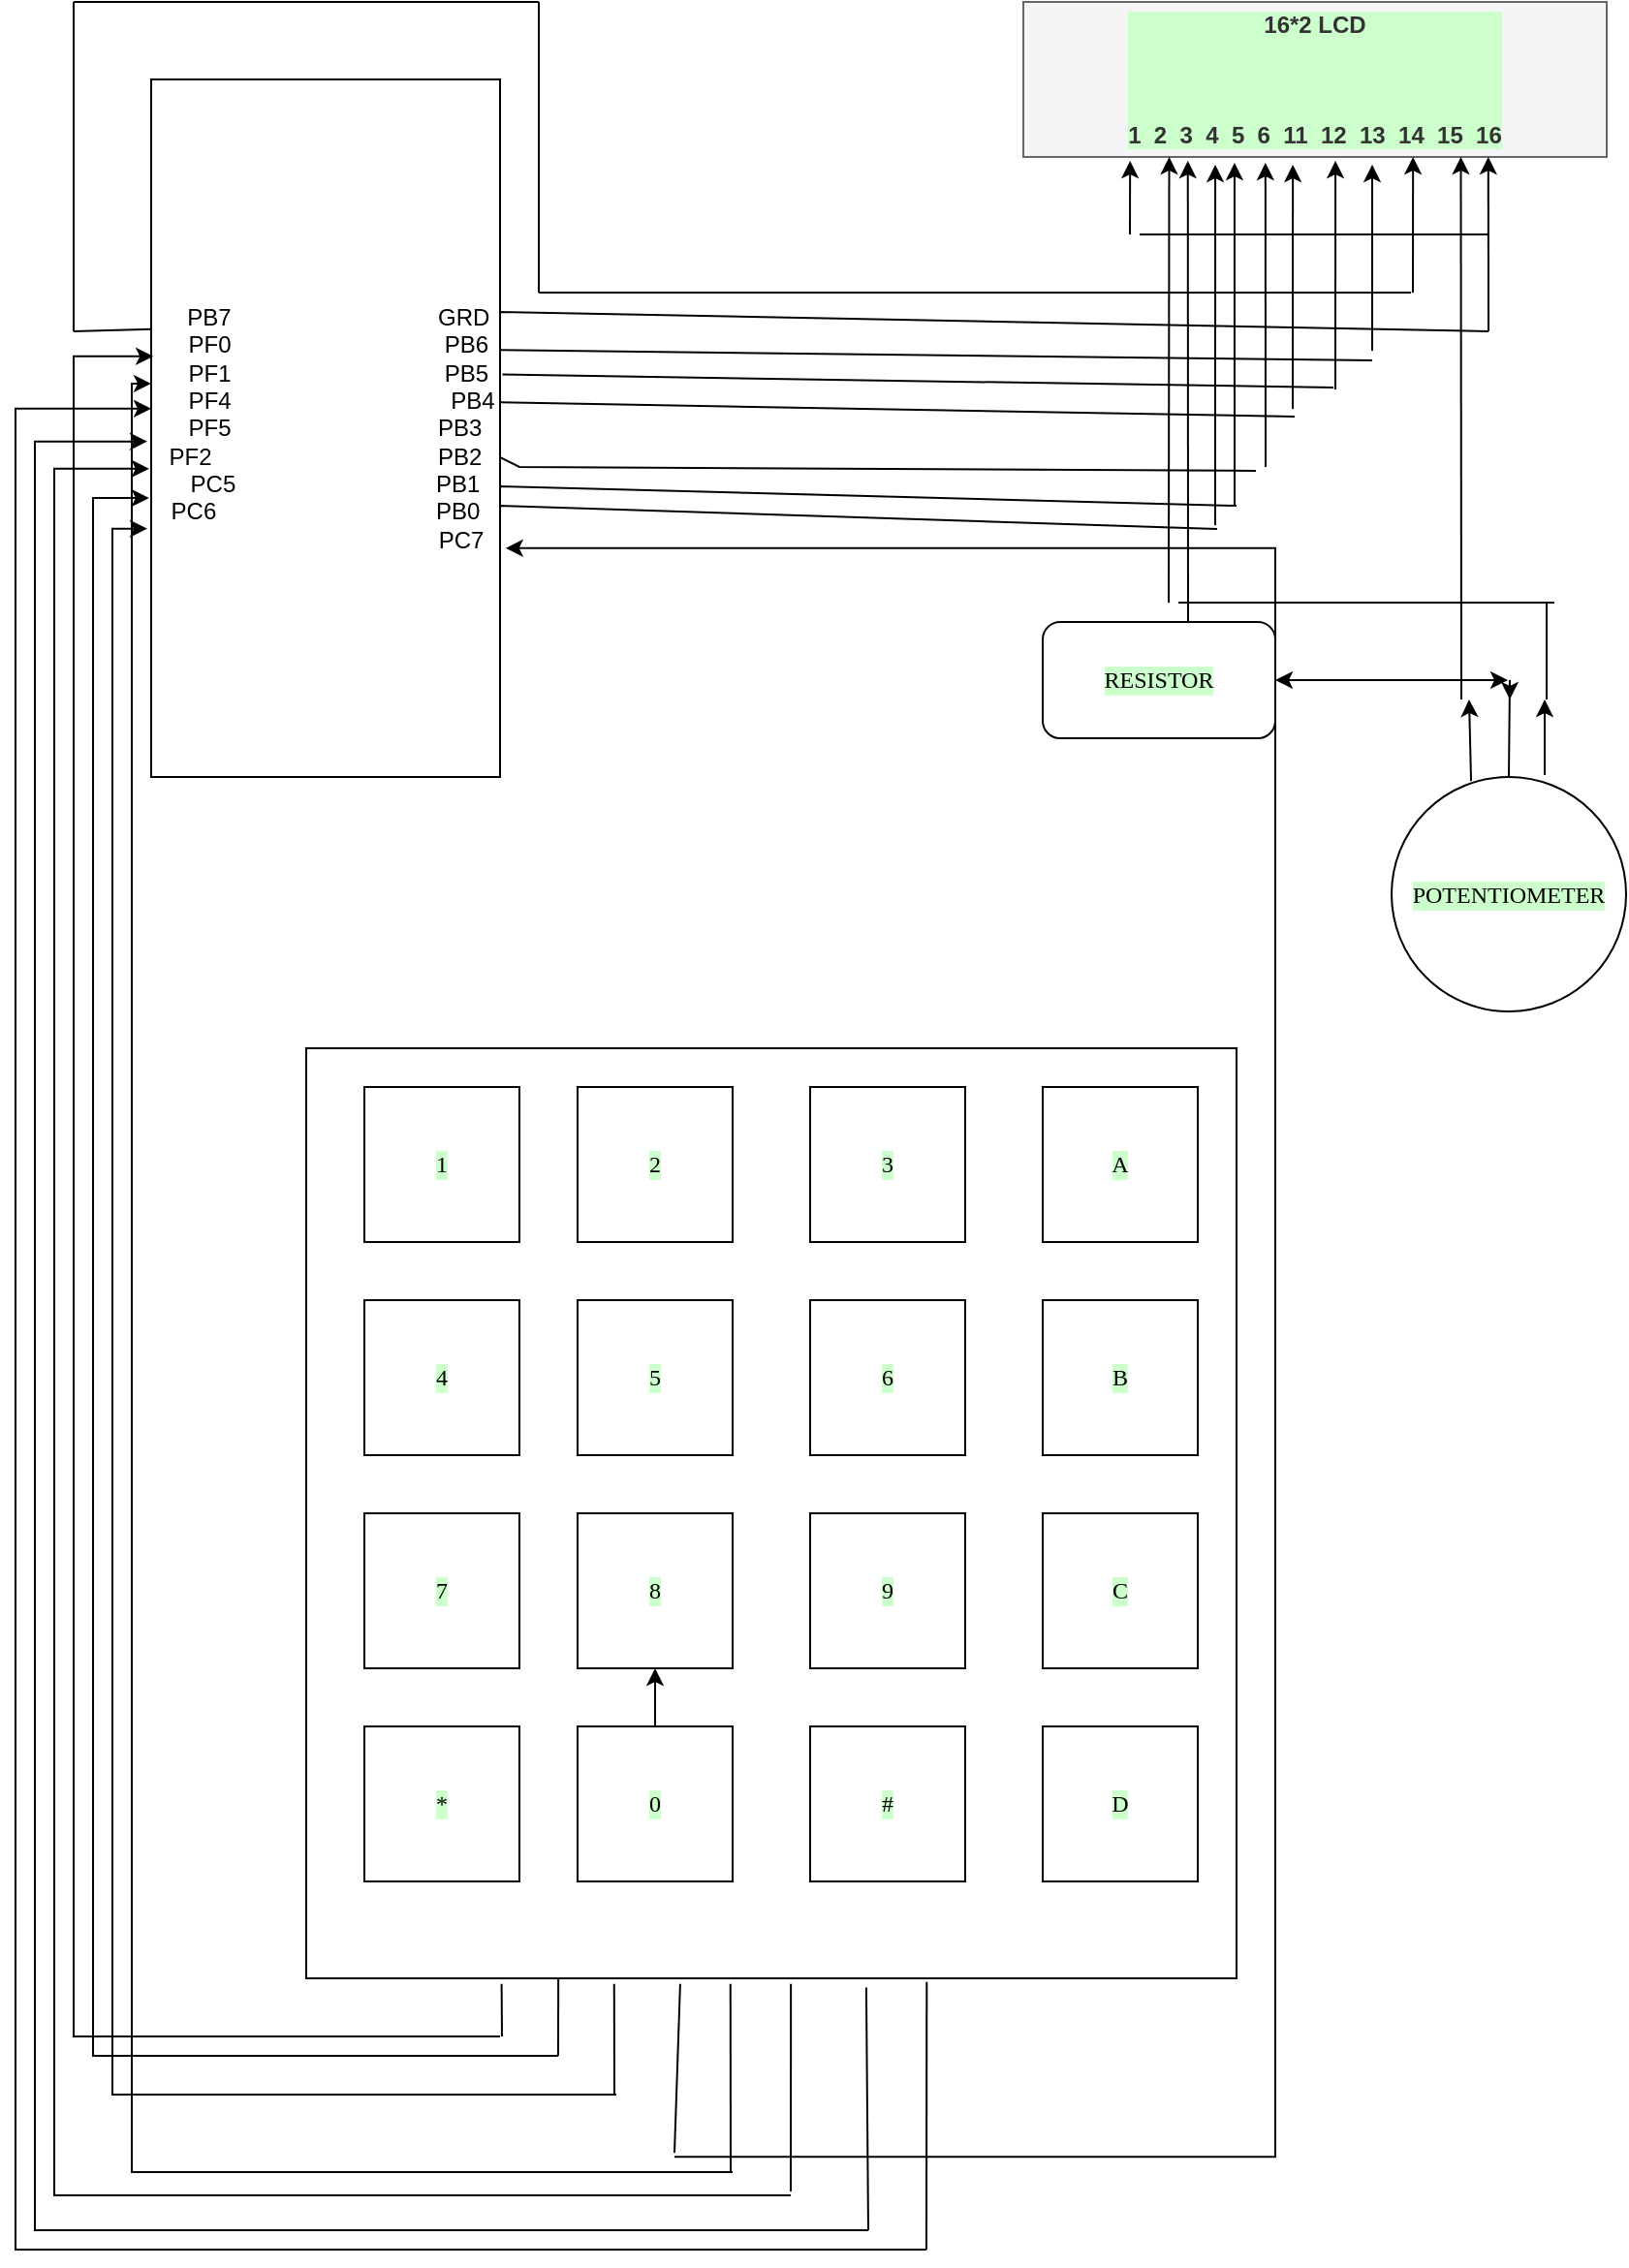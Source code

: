 <mxfile version="16.5.3" type="device"><diagram id="gj0HSJuhXSG6axdWuoE0" name="Page-1"><mxGraphModel dx="2893" dy="1500" grid="1" gridSize="10" guides="1" tooltips="1" connect="1" arrows="1" fold="1" page="1" pageScale="1" pageWidth="850" pageHeight="1100" math="0" shadow="0"><root><mxCell id="0"/><mxCell id="1" parent="0"/><mxCell id="z0nDyEdgrWY92ZNOO_P--2" value="&amp;nbsp; &amp;nbsp; PB7&amp;nbsp; &amp;nbsp; &amp;nbsp; &amp;nbsp; &amp;nbsp; &amp;nbsp; &amp;nbsp; &amp;nbsp; &amp;nbsp; &amp;nbsp; &amp;nbsp; &amp;nbsp; &amp;nbsp; &amp;nbsp; &amp;nbsp; &amp;nbsp; GRD&lt;br&gt;&amp;nbsp; &amp;nbsp; PF0&amp;nbsp; &amp;nbsp; &amp;nbsp; &amp;nbsp; &amp;nbsp; &amp;nbsp; &amp;nbsp; &amp;nbsp; &amp;nbsp; &amp;nbsp; &amp;nbsp; &amp;nbsp; &amp;nbsp; &amp;nbsp; &amp;nbsp; &amp;nbsp; &amp;nbsp;PB6&lt;br&gt;&amp;nbsp; &amp;nbsp; PF1&amp;nbsp; &amp;nbsp; &amp;nbsp; &amp;nbsp; &amp;nbsp; &amp;nbsp; &amp;nbsp; &amp;nbsp; &amp;nbsp; &amp;nbsp; &amp;nbsp; &amp;nbsp; &amp;nbsp; &amp;nbsp; &amp;nbsp; &amp;nbsp; &amp;nbsp;PB5&lt;br&gt;&amp;nbsp; &amp;nbsp; &amp;nbsp;PF4&amp;nbsp; &amp;nbsp; &amp;nbsp; &amp;nbsp; &amp;nbsp; &amp;nbsp; &amp;nbsp; &amp;nbsp; &amp;nbsp; &amp;nbsp; &amp;nbsp; &amp;nbsp; &amp;nbsp; &amp;nbsp; &amp;nbsp; &amp;nbsp; &amp;nbsp; PB4&lt;br&gt;&amp;nbsp; &amp;nbsp;PF5&amp;nbsp; &amp;nbsp; &amp;nbsp; &amp;nbsp; &amp;nbsp; &amp;nbsp; &amp;nbsp; &amp;nbsp; &amp;nbsp; &amp;nbsp; &amp;nbsp; &amp;nbsp; &amp;nbsp; &amp;nbsp; &amp;nbsp; &amp;nbsp; PB3&lt;br&gt;PF2&amp;nbsp; &amp;nbsp; &amp;nbsp; &amp;nbsp; &amp;nbsp; &amp;nbsp; &amp;nbsp; &amp;nbsp; &amp;nbsp; &amp;nbsp; &amp;nbsp; &amp;nbsp; &amp;nbsp; &amp;nbsp; &amp;nbsp; &amp;nbsp; &amp;nbsp; &amp;nbsp;PB2&lt;br&gt;&amp;nbsp; &amp;nbsp;PC5&amp;nbsp; &amp;nbsp; &amp;nbsp; &amp;nbsp; &amp;nbsp; &amp;nbsp; &amp;nbsp; &amp;nbsp; &amp;nbsp; &amp;nbsp; &amp;nbsp; &amp;nbsp; &amp;nbsp; &amp;nbsp; &amp;nbsp; &amp;nbsp;PB1&lt;br&gt;PC6&amp;nbsp; &amp;nbsp; &amp;nbsp; &amp;nbsp; &amp;nbsp; &amp;nbsp; &amp;nbsp; &amp;nbsp; &amp;nbsp; &amp;nbsp; &amp;nbsp; &amp;nbsp; &amp;nbsp; &amp;nbsp; &amp;nbsp; &amp;nbsp; &amp;nbsp; PB0&lt;br&gt;&amp;nbsp; &amp;nbsp; &amp;nbsp; &amp;nbsp; &amp;nbsp; &amp;nbsp; &amp;nbsp; &amp;nbsp; &amp;nbsp; &amp;nbsp; &amp;nbsp; &amp;nbsp; &amp;nbsp; &amp;nbsp; &amp;nbsp; &amp;nbsp; &amp;nbsp; &amp;nbsp; &amp;nbsp; &amp;nbsp; &amp;nbsp; PC7" style="rounded=0;whiteSpace=wrap;html=1;direction=south;" vertex="1" parent="1"><mxGeometry x="80" y="80" width="180" height="360" as="geometry"/></mxCell><mxCell id="z0nDyEdgrWY92ZNOO_P--6" value="16*2 LCD&lt;br&gt;&lt;br&gt;&lt;br&gt;&lt;br&gt;1&amp;nbsp; 2&amp;nbsp; 3&amp;nbsp; 4&amp;nbsp; 5&amp;nbsp; 6&amp;nbsp; 11&amp;nbsp; 12&amp;nbsp; 13&amp;nbsp; 14&amp;nbsp; 15&amp;nbsp; 16" style="rounded=0;whiteSpace=wrap;html=1;fillColor=#f5f5f5;fontColor=#333333;strokeColor=#666666;align=center;fontStyle=1;labelBackgroundColor=#CCFFCC;" vertex="1" parent="1"><mxGeometry x="530" y="40" width="301" height="80" as="geometry"/></mxCell><mxCell id="z0nDyEdgrWY92ZNOO_P--10" value="" style="endArrow=none;html=1;rounded=0;fontFamily=Times New Roman;exitX=0.388;exitY=-0.001;exitDx=0;exitDy=0;exitPerimeter=0;" edge="1" parent="1" source="z0nDyEdgrWY92ZNOO_P--2"><mxGeometry width="50" height="50" relative="1" as="geometry"><mxPoint x="400" y="320" as="sourcePoint"/><mxPoint x="710" y="225" as="targetPoint"/></mxGeometry></mxCell><mxCell id="z0nDyEdgrWY92ZNOO_P--12" value="" style="endArrow=classic;html=1;rounded=0;fontFamily=Times New Roman;entryX=0.598;entryY=1.05;entryDx=0;entryDy=0;entryPerimeter=0;" edge="1" parent="1" target="z0nDyEdgrWY92ZNOO_P--6"><mxGeometry width="50" height="50" relative="1" as="geometry"><mxPoint x="710" y="220" as="sourcePoint"/><mxPoint x="450" y="270" as="targetPoint"/></mxGeometry></mxCell><mxCell id="z0nDyEdgrWY92ZNOO_P--13" value="" style="endArrow=none;html=1;rounded=0;fontFamily=Times New Roman;exitX=0.423;exitY=-0.007;exitDx=0;exitDy=0;exitPerimeter=0;" edge="1" parent="1" source="z0nDyEdgrWY92ZNOO_P--2"><mxGeometry width="50" height="50" relative="1" as="geometry"><mxPoint x="400" y="260" as="sourcePoint"/><mxPoint x="690" y="239" as="targetPoint"/></mxGeometry></mxCell><mxCell id="z0nDyEdgrWY92ZNOO_P--14" value="" style="endArrow=classic;html=1;rounded=0;fontFamily=Times New Roman;entryX=0.535;entryY=1.025;entryDx=0;entryDy=0;entryPerimeter=0;" edge="1" parent="1" target="z0nDyEdgrWY92ZNOO_P--6"><mxGeometry width="50" height="50" relative="1" as="geometry"><mxPoint x="691" y="240" as="sourcePoint"/><mxPoint x="450" y="210" as="targetPoint"/></mxGeometry></mxCell><mxCell id="z0nDyEdgrWY92ZNOO_P--15" value="" style="endArrow=none;html=1;rounded=0;fontFamily=Times New Roman;exitX=0.463;exitY=-0.001;exitDx=0;exitDy=0;exitPerimeter=0;" edge="1" parent="1" source="z0nDyEdgrWY92ZNOO_P--2"><mxGeometry width="50" height="50" relative="1" as="geometry"><mxPoint x="400" y="260" as="sourcePoint"/><mxPoint x="670" y="254" as="targetPoint"/></mxGeometry></mxCell><mxCell id="z0nDyEdgrWY92ZNOO_P--16" value="" style="endArrow=classic;html=1;rounded=0;fontFamily=Times New Roman;entryX=0.462;entryY=1.05;entryDx=0;entryDy=0;entryPerimeter=0;" edge="1" parent="1" target="z0nDyEdgrWY92ZNOO_P--6"><mxGeometry width="50" height="50" relative="1" as="geometry"><mxPoint x="669" y="250" as="sourcePoint"/><mxPoint x="450" y="210" as="targetPoint"/></mxGeometry></mxCell><mxCell id="z0nDyEdgrWY92ZNOO_P--17" value="" style="endArrow=none;html=1;rounded=0;fontFamily=Times New Roman;exitX=0.541;exitY=0.002;exitDx=0;exitDy=0;exitPerimeter=0;" edge="1" parent="1" source="z0nDyEdgrWY92ZNOO_P--2"><mxGeometry width="50" height="50" relative="1" as="geometry"><mxPoint x="259" y="282" as="sourcePoint"/><mxPoint x="650" y="282" as="targetPoint"/><Array as="points"><mxPoint x="270" y="280"/></Array></mxGeometry></mxCell><mxCell id="z0nDyEdgrWY92ZNOO_P--18" value="" style="endArrow=classic;html=1;rounded=0;fontFamily=Times New Roman;entryX=0.415;entryY=1.038;entryDx=0;entryDy=0;entryPerimeter=0;" edge="1" parent="1" target="z0nDyEdgrWY92ZNOO_P--6"><mxGeometry width="50" height="50" relative="1" as="geometry"><mxPoint x="655" y="280" as="sourcePoint"/><mxPoint x="450" y="210" as="targetPoint"/></mxGeometry></mxCell><mxCell id="z0nDyEdgrWY92ZNOO_P--19" value="" style="endArrow=none;html=1;rounded=0;fontFamily=Times New Roman;exitX=0.611;exitY=0;exitDx=0;exitDy=0;exitPerimeter=0;" edge="1" parent="1" source="z0nDyEdgrWY92ZNOO_P--2"><mxGeometry width="50" height="50" relative="1" as="geometry"><mxPoint x="400" y="260" as="sourcePoint"/><mxPoint x="640" y="300" as="targetPoint"/><Array as="points"><mxPoint x="260" y="290"/></Array></mxGeometry></mxCell><mxCell id="z0nDyEdgrWY92ZNOO_P--20" value="" style="endArrow=classic;html=1;rounded=0;fontFamily=Times New Roman;entryX=0.362;entryY=1.038;entryDx=0;entryDy=0;entryPerimeter=0;" edge="1" parent="1" target="z0nDyEdgrWY92ZNOO_P--6"><mxGeometry width="50" height="50" relative="1" as="geometry"><mxPoint x="639" y="300" as="sourcePoint"/><mxPoint x="450" y="210" as="targetPoint"/></mxGeometry></mxCell><mxCell id="z0nDyEdgrWY92ZNOO_P--21" value="" style="endArrow=none;html=1;rounded=0;fontFamily=Times New Roman;exitX=0.644;exitY=0;exitDx=0;exitDy=0;exitPerimeter=0;" edge="1" parent="1" source="z0nDyEdgrWY92ZNOO_P--2"><mxGeometry width="50" height="50" relative="1" as="geometry"><mxPoint x="400" y="260" as="sourcePoint"/><mxPoint x="630" y="312" as="targetPoint"/><Array as="points"><mxPoint x="260" y="300"/></Array></mxGeometry></mxCell><mxCell id="z0nDyEdgrWY92ZNOO_P--23" value="" style="endArrow=classic;html=1;rounded=0;fontFamily=Times New Roman;entryX=0.329;entryY=1.05;entryDx=0;entryDy=0;entryPerimeter=0;" edge="1" parent="1" target="z0nDyEdgrWY92ZNOO_P--6"><mxGeometry width="50" height="50" relative="1" as="geometry"><mxPoint x="629" y="310" as="sourcePoint"/><mxPoint x="450" y="210" as="targetPoint"/></mxGeometry></mxCell><mxCell id="z0nDyEdgrWY92ZNOO_P--24" value="" style="endArrow=none;html=1;rounded=0;fontFamily=Times New Roman;exitX=0.364;exitY=0;exitDx=0;exitDy=0;exitPerimeter=0;" edge="1" parent="1" source="z0nDyEdgrWY92ZNOO_P--2"><mxGeometry width="50" height="50" relative="1" as="geometry"><mxPoint x="400" y="260" as="sourcePoint"/><mxPoint x="770" y="210" as="targetPoint"/><Array as="points"><mxPoint x="260" y="200"/></Array></mxGeometry></mxCell><mxCell id="z0nDyEdgrWY92ZNOO_P--25" value="" style="endArrow=classic;html=1;rounded=0;fontFamily=Times New Roman;entryX=0.797;entryY=1;entryDx=0;entryDy=0;entryPerimeter=0;" edge="1" parent="1" target="z0nDyEdgrWY92ZNOO_P--6"><mxGeometry width="50" height="50" relative="1" as="geometry"><mxPoint x="770" y="210" as="sourcePoint"/><mxPoint x="450" y="210" as="targetPoint"/></mxGeometry></mxCell><mxCell id="z0nDyEdgrWY92ZNOO_P--26" value="POTENTIOMETER" style="ellipse;whiteSpace=wrap;html=1;aspect=fixed;labelBackgroundColor=#CCFFCC;fontFamily=Times New Roman;" vertex="1" parent="1"><mxGeometry x="720" y="440" width="121" height="121" as="geometry"/></mxCell><mxCell id="z0nDyEdgrWY92ZNOO_P--32" value="" style="endArrow=classic;html=1;rounded=0;fontFamily=Times New Roman;" edge="1" parent="1"><mxGeometry width="50" height="50" relative="1" as="geometry"><mxPoint x="781" y="400" as="sourcePoint"/><mxPoint x="781" y="400" as="targetPoint"/></mxGeometry></mxCell><mxCell id="z0nDyEdgrWY92ZNOO_P--33" value="" style="endArrow=classic;html=1;rounded=0;fontFamily=Times New Roman;exitX=0.5;exitY=0;exitDx=0;exitDy=0;" edge="1" parent="1" source="z0nDyEdgrWY92ZNOO_P--26"><mxGeometry width="50" height="50" relative="1" as="geometry"><mxPoint x="400" y="370" as="sourcePoint"/><mxPoint x="781" y="400" as="targetPoint"/><Array as="points"><mxPoint x="781" y="390"/></Array></mxGeometry></mxCell><mxCell id="z0nDyEdgrWY92ZNOO_P--34" value="" style="endArrow=classic;html=1;rounded=0;fontFamily=Times New Roman;exitX=0.339;exitY=0.017;exitDx=0;exitDy=0;exitPerimeter=0;" edge="1" parent="1" source="z0nDyEdgrWY92ZNOO_P--26"><mxGeometry width="50" height="50" relative="1" as="geometry"><mxPoint x="400" y="370" as="sourcePoint"/><mxPoint x="760" y="400" as="targetPoint"/></mxGeometry></mxCell><mxCell id="z0nDyEdgrWY92ZNOO_P--35" value="" style="endArrow=classic;html=1;rounded=0;fontFamily=Times New Roman;exitX=0.653;exitY=-0.008;exitDx=0;exitDy=0;exitPerimeter=0;" edge="1" parent="1" source="z0nDyEdgrWY92ZNOO_P--26"><mxGeometry width="50" height="50" relative="1" as="geometry"><mxPoint x="400" y="370" as="sourcePoint"/><mxPoint x="799" y="400" as="targetPoint"/></mxGeometry></mxCell><mxCell id="z0nDyEdgrWY92ZNOO_P--36" value="RESISTOR" style="rounded=1;whiteSpace=wrap;html=1;labelBackgroundColor=#CCFFCC;fontFamily=Times New Roman;" vertex="1" parent="1"><mxGeometry x="540" y="360" width="120" height="60" as="geometry"/></mxCell><mxCell id="z0nDyEdgrWY92ZNOO_P--37" value="" style="endArrow=classic;startArrow=classic;html=1;rounded=0;fontFamily=Times New Roman;entryX=1;entryY=0.5;entryDx=0;entryDy=0;" edge="1" parent="1" target="z0nDyEdgrWY92ZNOO_P--36"><mxGeometry width="50" height="50" relative="1" as="geometry"><mxPoint x="780" y="390" as="sourcePoint"/><mxPoint x="450" y="270" as="targetPoint"/></mxGeometry></mxCell><mxCell id="z0nDyEdgrWY92ZNOO_P--38" value="" style="endArrow=classic;html=1;rounded=0;fontFamily=Times New Roman;entryX=0.282;entryY=1.025;entryDx=0;entryDy=0;entryPerimeter=0;" edge="1" parent="1" target="z0nDyEdgrWY92ZNOO_P--6"><mxGeometry width="50" height="50" relative="1" as="geometry"><mxPoint x="615" y="360" as="sourcePoint"/><mxPoint x="450" y="270" as="targetPoint"/></mxGeometry></mxCell><mxCell id="z0nDyEdgrWY92ZNOO_P--39" value="" style="endArrow=classic;html=1;rounded=0;fontFamily=Times New Roman;entryX=0.183;entryY=1.025;entryDx=0;entryDy=0;entryPerimeter=0;" edge="1" parent="1" target="z0nDyEdgrWY92ZNOO_P--6"><mxGeometry width="50" height="50" relative="1" as="geometry"><mxPoint x="585" y="160" as="sourcePoint"/><mxPoint x="450" y="180" as="targetPoint"/></mxGeometry></mxCell><mxCell id="z0nDyEdgrWY92ZNOO_P--40" value="" style="endArrow=none;html=1;rounded=0;fontFamily=Times New Roman;" edge="1" parent="1"><mxGeometry width="50" height="50" relative="1" as="geometry"><mxPoint x="770" y="160" as="sourcePoint"/><mxPoint x="590" y="160" as="targetPoint"/></mxGeometry></mxCell><mxCell id="z0nDyEdgrWY92ZNOO_P--41" value="" style="endArrow=classic;html=1;rounded=0;fontFamily=Times New Roman;entryX=0.75;entryY=1;entryDx=0;entryDy=0;" edge="1" parent="1" target="z0nDyEdgrWY92ZNOO_P--6"><mxGeometry width="50" height="50" relative="1" as="geometry"><mxPoint x="756" y="400" as="sourcePoint"/><mxPoint x="450" y="180" as="targetPoint"/></mxGeometry></mxCell><mxCell id="z0nDyEdgrWY92ZNOO_P--42" value="" style="endArrow=classic;html=1;rounded=0;fontFamily=Times New Roman;entryX=0.25;entryY=1;entryDx=0;entryDy=0;" edge="1" parent="1" target="z0nDyEdgrWY92ZNOO_P--6"><mxGeometry width="50" height="50" relative="1" as="geometry"><mxPoint x="605" y="350" as="sourcePoint"/><mxPoint x="450" y="230" as="targetPoint"/></mxGeometry></mxCell><mxCell id="z0nDyEdgrWY92ZNOO_P--43" value="" style="endArrow=none;html=1;rounded=0;fontFamily=Times New Roman;" edge="1" parent="1"><mxGeometry width="50" height="50" relative="1" as="geometry"><mxPoint x="804" y="350" as="sourcePoint"/><mxPoint x="610" y="350" as="targetPoint"/></mxGeometry></mxCell><mxCell id="z0nDyEdgrWY92ZNOO_P--44" value="" style="endArrow=none;html=1;rounded=0;fontFamily=Times New Roman;" edge="1" parent="1"><mxGeometry width="50" height="50" relative="1" as="geometry"><mxPoint x="800" y="400" as="sourcePoint"/><mxPoint x="800" y="350" as="targetPoint"/></mxGeometry></mxCell><mxCell id="z0nDyEdgrWY92ZNOO_P--45" value="" style="endArrow=classic;html=1;rounded=0;fontFamily=Times New Roman;entryX=0.668;entryY=1;entryDx=0;entryDy=0;entryPerimeter=0;" edge="1" parent="1" target="z0nDyEdgrWY92ZNOO_P--6"><mxGeometry width="50" height="50" relative="1" as="geometry"><mxPoint x="731" y="190" as="sourcePoint"/><mxPoint x="490" y="230" as="targetPoint"/></mxGeometry></mxCell><mxCell id="z0nDyEdgrWY92ZNOO_P--46" value="" style="endArrow=none;html=1;rounded=0;fontFamily=Times New Roman;" edge="1" parent="1"><mxGeometry width="50" height="50" relative="1" as="geometry"><mxPoint x="280" y="190" as="sourcePoint"/><mxPoint x="730" y="190" as="targetPoint"/></mxGeometry></mxCell><mxCell id="z0nDyEdgrWY92ZNOO_P--47" value="" style="endArrow=none;html=1;rounded=0;fontFamily=Times New Roman;" edge="1" parent="1"><mxGeometry width="50" height="50" relative="1" as="geometry"><mxPoint x="280" y="40" as="sourcePoint"/><mxPoint x="280" y="190" as="targetPoint"/></mxGeometry></mxCell><mxCell id="z0nDyEdgrWY92ZNOO_P--48" value="" style="endArrow=none;html=1;rounded=0;fontFamily=Times New Roman;" edge="1" parent="1"><mxGeometry width="50" height="50" relative="1" as="geometry"><mxPoint x="40" y="40" as="sourcePoint"/><mxPoint x="280" y="40" as="targetPoint"/></mxGeometry></mxCell><mxCell id="z0nDyEdgrWY92ZNOO_P--49" value="" style="endArrow=none;html=1;rounded=0;fontFamily=Times New Roman;" edge="1" parent="1"><mxGeometry width="50" height="50" relative="1" as="geometry"><mxPoint x="40" y="40" as="sourcePoint"/><mxPoint x="40" y="210" as="targetPoint"/></mxGeometry></mxCell><mxCell id="z0nDyEdgrWY92ZNOO_P--50" value="" style="endArrow=none;html=1;rounded=0;fontFamily=Times New Roman;entryX=0.358;entryY=1;entryDx=0;entryDy=0;entryPerimeter=0;" edge="1" parent="1" target="z0nDyEdgrWY92ZNOO_P--2"><mxGeometry width="50" height="50" relative="1" as="geometry"><mxPoint x="40" y="210" as="sourcePoint"/><mxPoint x="490" y="160" as="targetPoint"/></mxGeometry></mxCell><mxCell id="z0nDyEdgrWY92ZNOO_P--52" value="" style="whiteSpace=wrap;html=1;aspect=fixed;labelBackgroundColor=#CCFFCC;fontFamily=Times New Roman;" vertex="1" parent="1"><mxGeometry x="160" y="580" width="480" height="480" as="geometry"/></mxCell><mxCell id="z0nDyEdgrWY92ZNOO_P--53" value="1" style="whiteSpace=wrap;html=1;aspect=fixed;labelBackgroundColor=#CCFFCC;fontFamily=Times New Roman;" vertex="1" parent="1"><mxGeometry x="190" y="600" width="80" height="80" as="geometry"/></mxCell><mxCell id="z0nDyEdgrWY92ZNOO_P--54" value="2" style="whiteSpace=wrap;html=1;aspect=fixed;labelBackgroundColor=#CCFFCC;fontFamily=Times New Roman;" vertex="1" parent="1"><mxGeometry x="300" y="600" width="80" height="80" as="geometry"/></mxCell><mxCell id="z0nDyEdgrWY92ZNOO_P--56" value="3" style="whiteSpace=wrap;html=1;aspect=fixed;labelBackgroundColor=#CCFFCC;fontFamily=Times New Roman;" vertex="1" parent="1"><mxGeometry x="420" y="600" width="80" height="80" as="geometry"/></mxCell><mxCell id="z0nDyEdgrWY92ZNOO_P--57" value="4" style="whiteSpace=wrap;html=1;aspect=fixed;labelBackgroundColor=#CCFFCC;fontFamily=Times New Roman;" vertex="1" parent="1"><mxGeometry x="190" y="710" width="80" height="80" as="geometry"/></mxCell><mxCell id="z0nDyEdgrWY92ZNOO_P--58" value="5" style="whiteSpace=wrap;html=1;aspect=fixed;labelBackgroundColor=#CCFFCC;fontFamily=Times New Roman;" vertex="1" parent="1"><mxGeometry x="300" y="710" width="80" height="80" as="geometry"/></mxCell><mxCell id="z0nDyEdgrWY92ZNOO_P--59" value="6" style="whiteSpace=wrap;html=1;aspect=fixed;labelBackgroundColor=#CCFFCC;fontFamily=Times New Roman;" vertex="1" parent="1"><mxGeometry x="420" y="710" width="80" height="80" as="geometry"/></mxCell><mxCell id="z0nDyEdgrWY92ZNOO_P--61" value="7" style="whiteSpace=wrap;html=1;aspect=fixed;labelBackgroundColor=#CCFFCC;fontFamily=Times New Roman;" vertex="1" parent="1"><mxGeometry x="190" y="820" width="80" height="80" as="geometry"/></mxCell><mxCell id="z0nDyEdgrWY92ZNOO_P--62" value="8" style="whiteSpace=wrap;html=1;aspect=fixed;labelBackgroundColor=#CCFFCC;fontFamily=Times New Roman;" vertex="1" parent="1"><mxGeometry x="300" y="820" width="80" height="80" as="geometry"/></mxCell><mxCell id="z0nDyEdgrWY92ZNOO_P--63" value="9" style="whiteSpace=wrap;html=1;aspect=fixed;labelBackgroundColor=#CCFFCC;fontFamily=Times New Roman;" vertex="1" parent="1"><mxGeometry x="420" y="820" width="80" height="80" as="geometry"/></mxCell><mxCell id="z0nDyEdgrWY92ZNOO_P--64" value="A" style="whiteSpace=wrap;html=1;aspect=fixed;labelBackgroundColor=#CCFFCC;fontFamily=Times New Roman;" vertex="1" parent="1"><mxGeometry x="540" y="600" width="80" height="80" as="geometry"/></mxCell><mxCell id="z0nDyEdgrWY92ZNOO_P--65" value="B" style="whiteSpace=wrap;html=1;aspect=fixed;labelBackgroundColor=#CCFFCC;fontFamily=Times New Roman;" vertex="1" parent="1"><mxGeometry x="540" y="710" width="80" height="80" as="geometry"/></mxCell><mxCell id="z0nDyEdgrWY92ZNOO_P--66" value="C" style="whiteSpace=wrap;html=1;aspect=fixed;labelBackgroundColor=#CCFFCC;fontFamily=Times New Roman;" vertex="1" parent="1"><mxGeometry x="540" y="820" width="80" height="80" as="geometry"/></mxCell><mxCell id="z0nDyEdgrWY92ZNOO_P--67" value="*" style="whiteSpace=wrap;html=1;aspect=fixed;labelBackgroundColor=#CCFFCC;fontFamily=Times New Roman;" vertex="1" parent="1"><mxGeometry x="190" y="930" width="80" height="80" as="geometry"/></mxCell><mxCell id="z0nDyEdgrWY92ZNOO_P--85" value="" style="edgeStyle=orthogonalEdgeStyle;rounded=0;orthogonalLoop=1;jettySize=auto;html=1;fontFamily=Times New Roman;" edge="1" parent="1" source="z0nDyEdgrWY92ZNOO_P--68" target="z0nDyEdgrWY92ZNOO_P--62"><mxGeometry relative="1" as="geometry"/></mxCell><mxCell id="z0nDyEdgrWY92ZNOO_P--68" value="0" style="whiteSpace=wrap;html=1;aspect=fixed;labelBackgroundColor=#CCFFCC;fontFamily=Times New Roman;" vertex="1" parent="1"><mxGeometry x="300" y="930" width="80" height="80" as="geometry"/></mxCell><mxCell id="z0nDyEdgrWY92ZNOO_P--70" value="#" style="whiteSpace=wrap;html=1;aspect=fixed;labelBackgroundColor=#CCFFCC;fontFamily=Times New Roman;" vertex="1" parent="1"><mxGeometry x="420" y="930" width="80" height="80" as="geometry"/></mxCell><mxCell id="z0nDyEdgrWY92ZNOO_P--72" value="D" style="whiteSpace=wrap;html=1;aspect=fixed;labelBackgroundColor=#CCFFCC;fontFamily=Times New Roman;" vertex="1" parent="1"><mxGeometry x="540" y="930" width="80" height="80" as="geometry"/></mxCell><mxCell id="z0nDyEdgrWY92ZNOO_P--73" value="" style="endArrow=none;html=1;rounded=0;fontFamily=Times New Roman;entryX=0.21;entryY=1.006;entryDx=0;entryDy=0;entryPerimeter=0;" edge="1" parent="1" target="z0nDyEdgrWY92ZNOO_P--52"><mxGeometry width="50" height="50" relative="1" as="geometry"><mxPoint x="261" y="1090" as="sourcePoint"/><mxPoint x="200" y="1030" as="targetPoint"/></mxGeometry></mxCell><mxCell id="z0nDyEdgrWY92ZNOO_P--74" value="" style="endArrow=none;html=1;rounded=0;fontFamily=Times New Roman;entryX=0.271;entryY=1;entryDx=0;entryDy=0;entryPerimeter=0;" edge="1" parent="1" target="z0nDyEdgrWY92ZNOO_P--52"><mxGeometry width="50" height="50" relative="1" as="geometry"><mxPoint x="290" y="1100" as="sourcePoint"/><mxPoint x="200" y="1030" as="targetPoint"/></mxGeometry></mxCell><mxCell id="z0nDyEdgrWY92ZNOO_P--75" value="" style="endArrow=none;html=1;rounded=0;fontFamily=Times New Roman;entryX=0.331;entryY=1.006;entryDx=0;entryDy=0;entryPerimeter=0;" edge="1" parent="1" target="z0nDyEdgrWY92ZNOO_P--52"><mxGeometry width="50" height="50" relative="1" as="geometry"><mxPoint x="319" y="1120" as="sourcePoint"/><mxPoint x="200" y="1030" as="targetPoint"/></mxGeometry></mxCell><mxCell id="z0nDyEdgrWY92ZNOO_P--76" value="" style="endArrow=none;html=1;rounded=0;fontFamily=Times New Roman;entryX=0.402;entryY=1.006;entryDx=0;entryDy=0;entryPerimeter=0;" edge="1" parent="1" target="z0nDyEdgrWY92ZNOO_P--52"><mxGeometry width="50" height="50" relative="1" as="geometry"><mxPoint x="350" y="1150" as="sourcePoint"/><mxPoint x="290" y="1110" as="targetPoint"/></mxGeometry></mxCell><mxCell id="z0nDyEdgrWY92ZNOO_P--77" value="" style="endArrow=none;html=1;rounded=0;fontFamily=Times New Roman;entryX=0.456;entryY=1.006;entryDx=0;entryDy=0;entryPerimeter=0;" edge="1" parent="1" target="z0nDyEdgrWY92ZNOO_P--52"><mxGeometry width="50" height="50" relative="1" as="geometry"><mxPoint x="379" y="1160" as="sourcePoint"/><mxPoint x="200" y="1030" as="targetPoint"/></mxGeometry></mxCell><mxCell id="z0nDyEdgrWY92ZNOO_P--78" value="" style="endArrow=none;html=1;rounded=0;fontFamily=Times New Roman;entryX=0.521;entryY=1.006;entryDx=0;entryDy=0;entryPerimeter=0;" edge="1" parent="1" target="z0nDyEdgrWY92ZNOO_P--52"><mxGeometry width="50" height="50" relative="1" as="geometry"><mxPoint x="410" y="1170" as="sourcePoint"/><mxPoint x="200" y="1030" as="targetPoint"/></mxGeometry></mxCell><mxCell id="z0nDyEdgrWY92ZNOO_P--79" value="" style="endArrow=none;html=1;rounded=0;fontFamily=Times New Roman;entryX=0.602;entryY=1.01;entryDx=0;entryDy=0;entryPerimeter=0;" edge="1" parent="1" target="z0nDyEdgrWY92ZNOO_P--52"><mxGeometry width="50" height="50" relative="1" as="geometry"><mxPoint x="450" y="1190" as="sourcePoint"/><mxPoint x="450" y="1070" as="targetPoint"/></mxGeometry></mxCell><mxCell id="z0nDyEdgrWY92ZNOO_P--80" value="" style="endArrow=none;html=1;rounded=0;fontFamily=Times New Roman;entryX=0.667;entryY=1.004;entryDx=0;entryDy=0;entryPerimeter=0;" edge="1" parent="1" target="z0nDyEdgrWY92ZNOO_P--52"><mxGeometry width="50" height="50" relative="1" as="geometry"><mxPoint x="480" y="1200" as="sourcePoint"/><mxPoint x="200" y="1030" as="targetPoint"/></mxGeometry></mxCell><mxCell id="z0nDyEdgrWY92ZNOO_P--82" value="" style="edgeStyle=elbowEdgeStyle;elbow=horizontal;endArrow=classic;html=1;rounded=0;fontFamily=Times New Roman;entryX=0.397;entryY=0.994;entryDx=0;entryDy=0;entryPerimeter=0;" edge="1" parent="1" target="z0nDyEdgrWY92ZNOO_P--2"><mxGeometry width="50" height="50" relative="1" as="geometry"><mxPoint x="260" y="1090" as="sourcePoint"/><mxPoint x="390" y="310" as="targetPoint"/><Array as="points"><mxPoint x="40" y="660"/></Array></mxGeometry></mxCell><mxCell id="z0nDyEdgrWY92ZNOO_P--83" value="" style="edgeStyle=elbowEdgeStyle;elbow=horizontal;endArrow=classic;html=1;rounded=0;fontFamily=Times New Roman;entryX=0.6;entryY=1.006;entryDx=0;entryDy=0;entryPerimeter=0;" edge="1" parent="1" target="z0nDyEdgrWY92ZNOO_P--2"><mxGeometry width="50" height="50" relative="1" as="geometry"><mxPoint x="290" y="1100" as="sourcePoint"/><mxPoint x="390" y="610" as="targetPoint"/><Array as="points"><mxPoint x="50" y="890"/></Array></mxGeometry></mxCell><mxCell id="z0nDyEdgrWY92ZNOO_P--84" value="" style="edgeStyle=elbowEdgeStyle;elbow=horizontal;endArrow=classic;html=1;rounded=0;fontFamily=Times New Roman;entryX=0.644;entryY=1.011;entryDx=0;entryDy=0;entryPerimeter=0;" edge="1" parent="1" target="z0nDyEdgrWY92ZNOO_P--2"><mxGeometry width="50" height="50" relative="1" as="geometry"><mxPoint x="320" y="1120" as="sourcePoint"/><mxPoint x="110" y="610" as="targetPoint"/><Array as="points"><mxPoint x="60" y="1040"/></Array></mxGeometry></mxCell><mxCell id="z0nDyEdgrWY92ZNOO_P--86" value="" style="edgeStyle=elbowEdgeStyle;elbow=horizontal;endArrow=classic;html=1;rounded=0;fontFamily=Times New Roman;entryX=0.436;entryY=1;entryDx=0;entryDy=0;entryPerimeter=0;" edge="1" parent="1" target="z0nDyEdgrWY92ZNOO_P--2"><mxGeometry width="50" height="50" relative="1" as="geometry"><mxPoint x="380" y="1160" as="sourcePoint"/><mxPoint x="70" y="241" as="targetPoint"/><Array as="points"><mxPoint x="70" y="1150"/></Array></mxGeometry></mxCell><mxCell id="z0nDyEdgrWY92ZNOO_P--87" value="" style="edgeStyle=elbowEdgeStyle;elbow=horizontal;endArrow=classic;html=1;rounded=0;fontFamily=Times New Roman;entryX=0.519;entryY=1.011;entryDx=0;entryDy=0;entryPerimeter=0;" edge="1" parent="1" target="z0nDyEdgrWY92ZNOO_P--2"><mxGeometry width="50" height="50" relative="1" as="geometry"><mxPoint x="450" y="1190" as="sourcePoint"/><mxPoint x="20" y="260" as="targetPoint"/><Array as="points"><mxPoint x="20" y="1100"/></Array></mxGeometry></mxCell><mxCell id="z0nDyEdgrWY92ZNOO_P--88" value="" style="edgeStyle=elbowEdgeStyle;elbow=horizontal;endArrow=classic;html=1;rounded=0;fontFamily=Times New Roman;entryX=0.472;entryY=1;entryDx=0;entryDy=0;entryPerimeter=0;" edge="1" parent="1" target="z0nDyEdgrWY92ZNOO_P--2"><mxGeometry width="50" height="50" relative="1" as="geometry"><mxPoint x="480" y="1200" as="sourcePoint"/><mxPoint x="310" y="380" as="targetPoint"/><Array as="points"><mxPoint x="10" y="1170"/></Array></mxGeometry></mxCell><mxCell id="z0nDyEdgrWY92ZNOO_P--89" value="" style="edgeStyle=elbowEdgeStyle;elbow=horizontal;endArrow=classic;html=1;rounded=0;fontFamily=Times New Roman;entryX=0.558;entryY=1.006;entryDx=0;entryDy=0;entryPerimeter=0;" edge="1" parent="1" target="z0nDyEdgrWY92ZNOO_P--2"><mxGeometry width="50" height="50" relative="1" as="geometry"><mxPoint x="410" y="1172" as="sourcePoint"/><mxPoint x="310" y="380" as="targetPoint"/><Array as="points"><mxPoint x="30" y="1030"/></Array></mxGeometry></mxCell><mxCell id="z0nDyEdgrWY92ZNOO_P--90" value="" style="edgeStyle=elbowEdgeStyle;elbow=horizontal;endArrow=classic;html=1;rounded=0;fontFamily=Times New Roman;entryX=0.672;entryY=-0.016;entryDx=0;entryDy=0;entryPerimeter=0;" edge="1" parent="1" target="z0nDyEdgrWY92ZNOO_P--2"><mxGeometry width="50" height="50" relative="1" as="geometry"><mxPoint x="350" y="1152.162" as="sourcePoint"/><mxPoint x="470" y="350" as="targetPoint"/><Array as="points"><mxPoint x="660" y="1130"/></Array></mxGeometry></mxCell></root></mxGraphModel></diagram></mxfile>